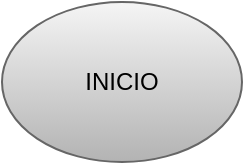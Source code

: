 <mxfile>
    <diagram id="Em9Vdb9DujucLn2RJZ_X" name="Page-1">
        <mxGraphModel dx="922" dy="512" grid="1" gridSize="10" guides="1" tooltips="1" connect="1" arrows="1" fold="1" page="1" pageScale="1" pageWidth="800" pageHeight="450" background="#ffffff" math="0" shadow="0">
            <root>
                <mxCell id="0"/>
                <mxCell id="1" parent="0"/>
                <mxCell id="2" value="INICIO" style="ellipse;whiteSpace=wrap;html=1;fillColor=#f5f5f5;gradientColor=#b3b3b3;strokeColor=#666666;fontColor=#000000;" vertex="1" parent="1">
                    <mxGeometry x="40" y="40" width="120" height="80" as="geometry"/>
                </mxCell>
            </root>
        </mxGraphModel>
    </diagram>
</mxfile>